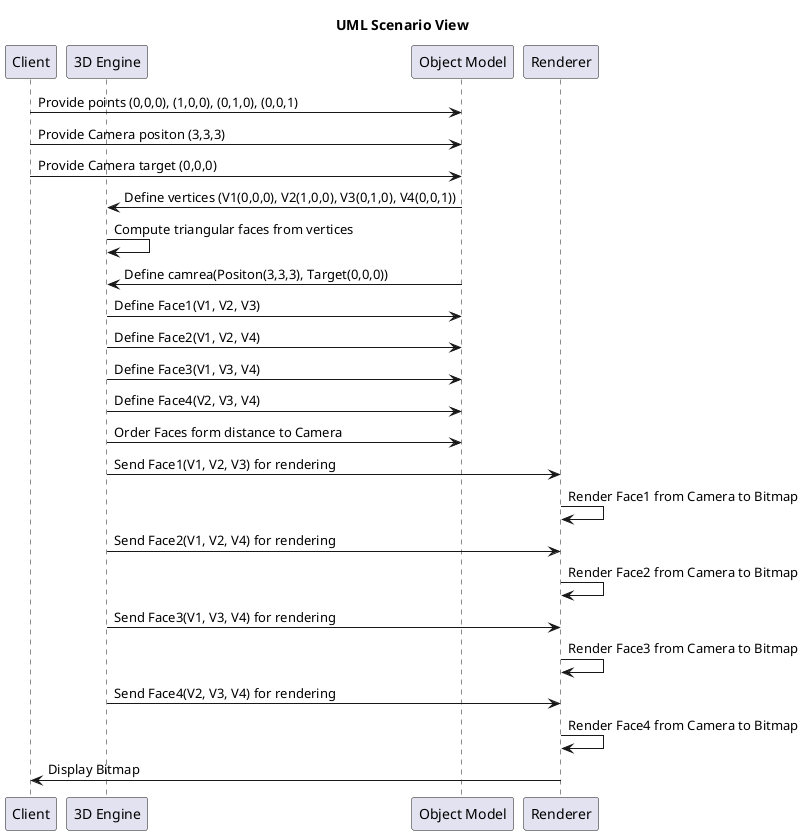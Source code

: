@startuml ScenarioView
title "UML Scenario View"

participant "Client" as Client
participant "3D Engine" as Engine
participant "Object Model" as Object
participant "Renderer" as Renderer


Client -> Object: Provide points (0,0,0), (1,0,0), (0,1,0), (0,0,1)
Client -> Object: Provide Camera positon (3,3,3)
Client -> Object: Provide Camera target (0,0,0)
Object -> Engine: Define vertices (V1(0,0,0), V2(1,0,0), V3(0,1,0), V4(0,0,1))
Engine -> Engine: Compute triangular faces from vertices
Object -> Engine: Define camrea(Positon(3,3,3), Target(0,0,0))
Engine -> Object: Define Face1(V1, V2, V3)
Engine -> Object: Define Face2(V1, V2, V4)
Engine -> Object: Define Face3(V1, V3, V4)
Engine -> Object: Define Face4(V2, V3, V4)
Engine -> Object: Order Faces form distance to Camera
Engine -> Renderer: Send Face1(V1, V2, V3) for rendering
Renderer -> Renderer: Render Face1 from Camera to Bitmap
Engine -> Renderer: Send Face2(V1, V2, V4) for rendering
Renderer -> Renderer: Render Face2 from Camera to Bitmap
Engine -> Renderer: Send Face3(V1, V3, V4) for rendering
Renderer -> Renderer: Render Face3 from Camera to Bitmap
Engine -> Renderer: Send Face4(V2, V3, V4) for rendering
Renderer -> Renderer: Render Face4 from Camera to Bitmap
Renderer -> Client: Display Bitmap
@enduml